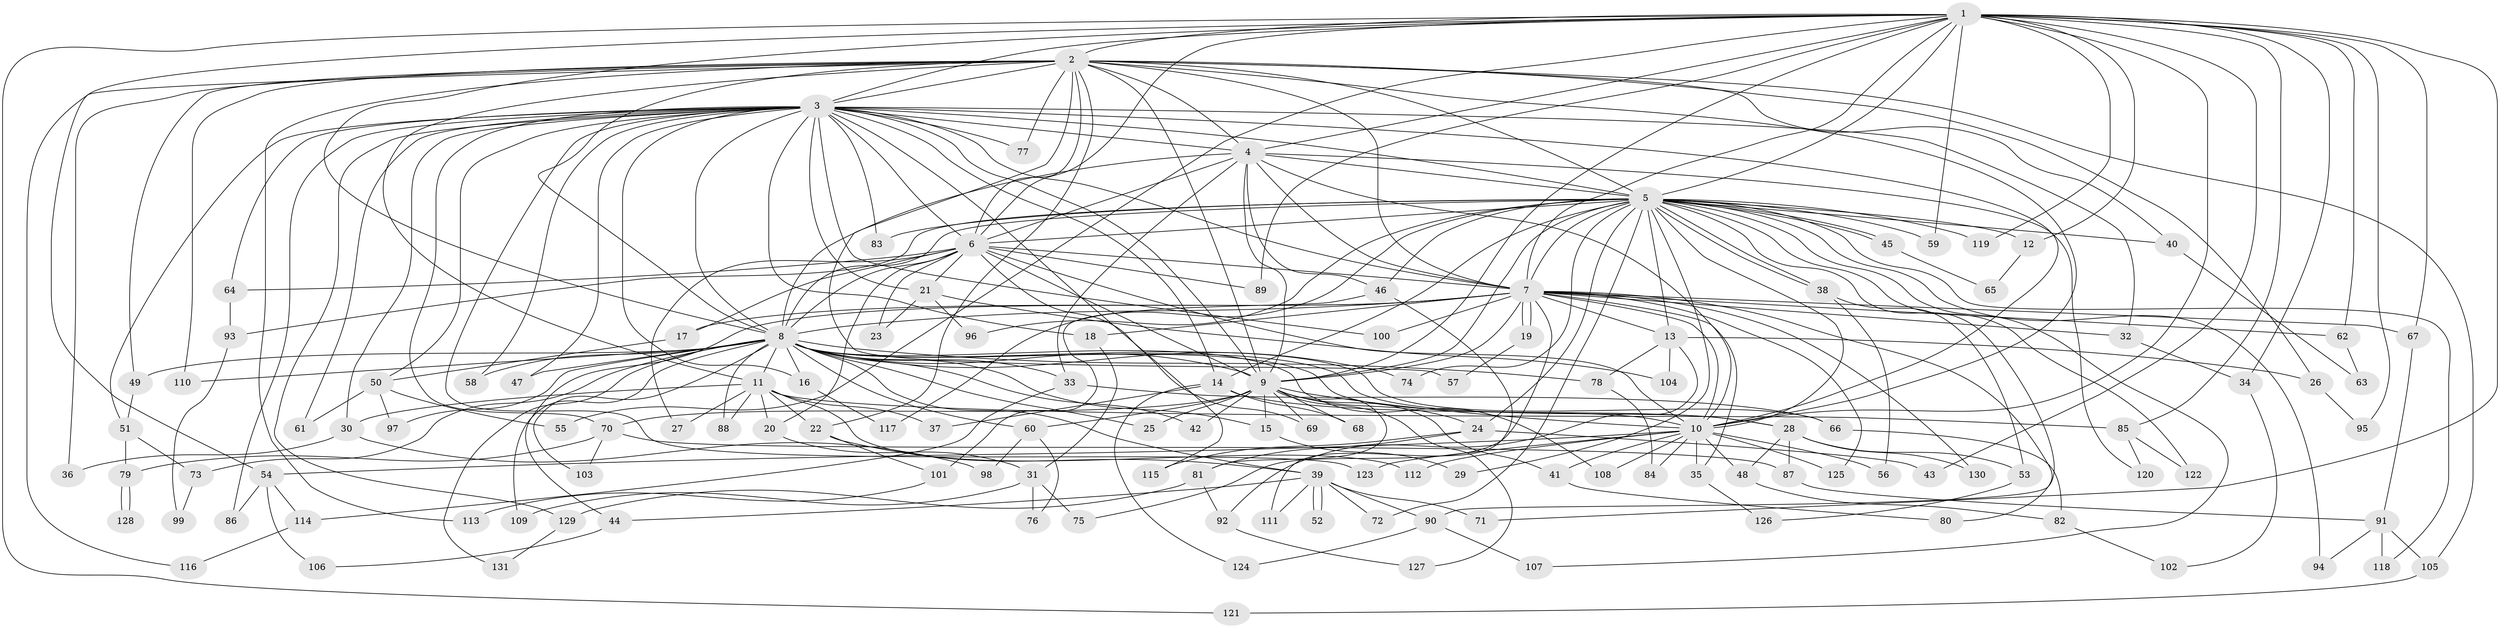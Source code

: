 // coarse degree distribution, {19: 0.010526315789473684, 25: 0.010526315789473684, 42: 0.010526315789473684, 10: 0.010526315789473684, 20: 0.010526315789473684, 29: 0.010526315789473684, 26: 0.010526315789473684, 9: 0.010526315789473684, 3: 0.2, 6: 0.031578947368421054, 5: 0.06315789473684211, 4: 0.09473684210526316, 2: 0.49473684210526314, 7: 0.010526315789473684, 11: 0.010526315789473684, 1: 0.010526315789473684}
// Generated by graph-tools (version 1.1) at 2025/23/03/03/25 07:23:47]
// undirected, 131 vertices, 287 edges
graph export_dot {
graph [start="1"]
  node [color=gray90,style=filled];
  1;
  2;
  3;
  4;
  5;
  6;
  7;
  8;
  9;
  10;
  11;
  12;
  13;
  14;
  15;
  16;
  17;
  18;
  19;
  20;
  21;
  22;
  23;
  24;
  25;
  26;
  27;
  28;
  29;
  30;
  31;
  32;
  33;
  34;
  35;
  36;
  37;
  38;
  39;
  40;
  41;
  42;
  43;
  44;
  45;
  46;
  47;
  48;
  49;
  50;
  51;
  52;
  53;
  54;
  55;
  56;
  57;
  58;
  59;
  60;
  61;
  62;
  63;
  64;
  65;
  66;
  67;
  68;
  69;
  70;
  71;
  72;
  73;
  74;
  75;
  76;
  77;
  78;
  79;
  80;
  81;
  82;
  83;
  84;
  85;
  86;
  87;
  88;
  89;
  90;
  91;
  92;
  93;
  94;
  95;
  96;
  97;
  98;
  99;
  100;
  101;
  102;
  103;
  104;
  105;
  106;
  107;
  108;
  109;
  110;
  111;
  112;
  113;
  114;
  115;
  116;
  117;
  118;
  119;
  120;
  121;
  122;
  123;
  124;
  125;
  126;
  127;
  128;
  129;
  130;
  131;
  1 -- 2;
  1 -- 3;
  1 -- 4;
  1 -- 5;
  1 -- 6;
  1 -- 7;
  1 -- 8;
  1 -- 9;
  1 -- 10;
  1 -- 12;
  1 -- 34;
  1 -- 43;
  1 -- 54;
  1 -- 55;
  1 -- 59;
  1 -- 62;
  1 -- 67;
  1 -- 71;
  1 -- 85;
  1 -- 89;
  1 -- 95;
  1 -- 119;
  1 -- 121;
  2 -- 3;
  2 -- 4;
  2 -- 5;
  2 -- 6;
  2 -- 7;
  2 -- 8;
  2 -- 9;
  2 -- 10;
  2 -- 11;
  2 -- 22;
  2 -- 26;
  2 -- 36;
  2 -- 40;
  2 -- 49;
  2 -- 57;
  2 -- 77;
  2 -- 105;
  2 -- 110;
  2 -- 113;
  2 -- 116;
  3 -- 4;
  3 -- 5;
  3 -- 6;
  3 -- 7;
  3 -- 8;
  3 -- 9;
  3 -- 10;
  3 -- 14;
  3 -- 16;
  3 -- 18;
  3 -- 21;
  3 -- 30;
  3 -- 32;
  3 -- 47;
  3 -- 50;
  3 -- 51;
  3 -- 58;
  3 -- 61;
  3 -- 64;
  3 -- 70;
  3 -- 77;
  3 -- 83;
  3 -- 86;
  3 -- 100;
  3 -- 115;
  3 -- 123;
  3 -- 129;
  4 -- 5;
  4 -- 6;
  4 -- 7;
  4 -- 8;
  4 -- 9;
  4 -- 10;
  4 -- 33;
  4 -- 46;
  4 -- 120;
  5 -- 6;
  5 -- 7;
  5 -- 8;
  5 -- 9;
  5 -- 10;
  5 -- 12;
  5 -- 13;
  5 -- 14;
  5 -- 24;
  5 -- 29;
  5 -- 38;
  5 -- 38;
  5 -- 40;
  5 -- 45;
  5 -- 45;
  5 -- 46;
  5 -- 59;
  5 -- 72;
  5 -- 74;
  5 -- 83;
  5 -- 90;
  5 -- 93;
  5 -- 94;
  5 -- 96;
  5 -- 107;
  5 -- 117;
  5 -- 118;
  5 -- 119;
  5 -- 122;
  6 -- 7;
  6 -- 8;
  6 -- 9;
  6 -- 10;
  6 -- 17;
  6 -- 20;
  6 -- 21;
  6 -- 23;
  6 -- 27;
  6 -- 64;
  6 -- 69;
  6 -- 89;
  7 -- 8;
  7 -- 9;
  7 -- 10;
  7 -- 13;
  7 -- 17;
  7 -- 18;
  7 -- 19;
  7 -- 19;
  7 -- 32;
  7 -- 35;
  7 -- 44;
  7 -- 62;
  7 -- 67;
  7 -- 75;
  7 -- 80;
  7 -- 100;
  7 -- 125;
  7 -- 130;
  8 -- 9;
  8 -- 10;
  8 -- 11;
  8 -- 15;
  8 -- 16;
  8 -- 25;
  8 -- 28;
  8 -- 33;
  8 -- 39;
  8 -- 42;
  8 -- 47;
  8 -- 49;
  8 -- 58;
  8 -- 60;
  8 -- 66;
  8 -- 73;
  8 -- 74;
  8 -- 78;
  8 -- 88;
  8 -- 97;
  8 -- 103;
  8 -- 108;
  8 -- 109;
  8 -- 110;
  8 -- 131;
  9 -- 10;
  9 -- 15;
  9 -- 24;
  9 -- 25;
  9 -- 41;
  9 -- 42;
  9 -- 60;
  9 -- 68;
  9 -- 69;
  9 -- 70;
  9 -- 81;
  9 -- 127;
  10 -- 35;
  10 -- 41;
  10 -- 48;
  10 -- 54;
  10 -- 56;
  10 -- 84;
  10 -- 108;
  10 -- 112;
  10 -- 123;
  10 -- 125;
  11 -- 20;
  11 -- 22;
  11 -- 27;
  11 -- 30;
  11 -- 37;
  11 -- 85;
  11 -- 88;
  11 -- 112;
  12 -- 65;
  13 -- 26;
  13 -- 78;
  13 -- 92;
  13 -- 104;
  14 -- 28;
  14 -- 37;
  14 -- 68;
  14 -- 124;
  15 -- 29;
  16 -- 117;
  17 -- 50;
  18 -- 31;
  19 -- 57;
  20 -- 31;
  21 -- 23;
  21 -- 96;
  21 -- 104;
  22 -- 39;
  22 -- 101;
  24 -- 43;
  24 -- 81;
  24 -- 115;
  26 -- 95;
  28 -- 48;
  28 -- 53;
  28 -- 87;
  28 -- 130;
  30 -- 36;
  30 -- 98;
  31 -- 75;
  31 -- 76;
  31 -- 109;
  32 -- 34;
  33 -- 66;
  33 -- 114;
  34 -- 102;
  35 -- 126;
  38 -- 53;
  38 -- 56;
  39 -- 44;
  39 -- 52;
  39 -- 52;
  39 -- 71;
  39 -- 72;
  39 -- 90;
  39 -- 111;
  40 -- 63;
  41 -- 80;
  44 -- 106;
  45 -- 65;
  46 -- 101;
  46 -- 111;
  48 -- 82;
  49 -- 51;
  50 -- 55;
  50 -- 61;
  50 -- 97;
  51 -- 73;
  51 -- 79;
  53 -- 126;
  54 -- 86;
  54 -- 106;
  54 -- 114;
  60 -- 76;
  60 -- 98;
  62 -- 63;
  64 -- 93;
  66 -- 82;
  67 -- 91;
  70 -- 79;
  70 -- 87;
  70 -- 103;
  73 -- 99;
  78 -- 84;
  79 -- 128;
  79 -- 128;
  81 -- 92;
  81 -- 129;
  82 -- 102;
  85 -- 120;
  85 -- 122;
  87 -- 91;
  90 -- 107;
  90 -- 124;
  91 -- 94;
  91 -- 105;
  91 -- 118;
  92 -- 127;
  93 -- 99;
  101 -- 113;
  105 -- 121;
  114 -- 116;
  129 -- 131;
}
